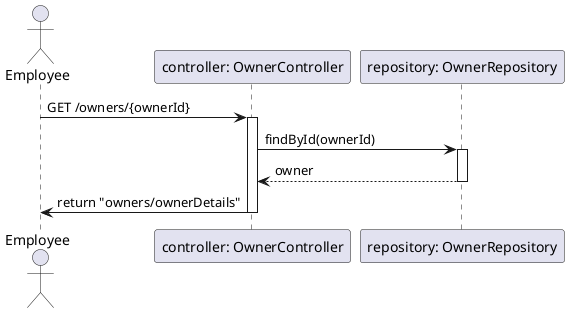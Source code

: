 @startuml

actor Employee
participant "controller: OwnerController" as Controller
participant "repository: OwnerRepository" as Repository

Employee -> Controller: GET /owners/{ownerId}
activate Controller
Controller -> Repository: findById(ownerId)
activate Repository
Repository --> Controller: owner
deactivate Repository
Controller -> Employee: return "owners/ownerDetails"
deactivate Controller


@enduml
